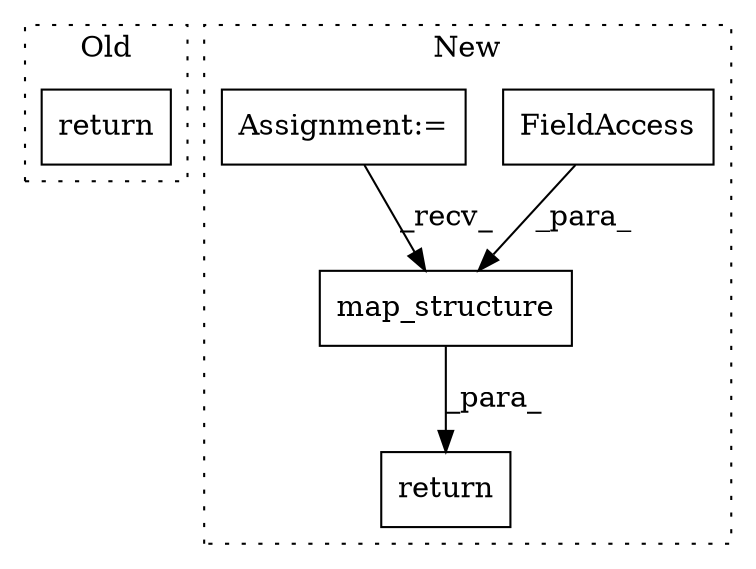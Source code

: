 digraph G {
subgraph cluster0 {
1 [label="return" a="41" s="4648" l="7" shape="box"];
label = "Old";
style="dotted";
}
subgraph cluster1 {
2 [label="map_structure" a="32" s="5064,5102" l="14,1" shape="box"];
3 [label="return" a="41" s="5052" l="7" shape="box"];
4 [label="FieldAccess" a="22" s="5078" l="4" shape="box"];
5 [label="Assignment:=" a="7" s="4801" l="4" shape="box"];
label = "New";
style="dotted";
}
2 -> 3 [label="_para_"];
4 -> 2 [label="_para_"];
5 -> 2 [label="_recv_"];
}